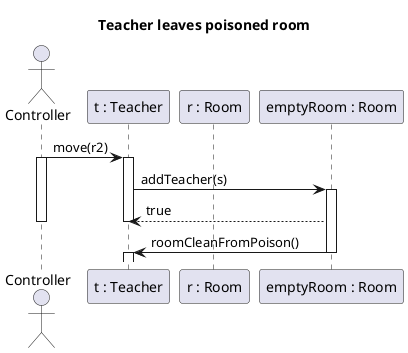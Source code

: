 @startuml teacher_leave_poison
title Teacher leaves poisoned room

actor Controller as c
participant "t : Teacher" as s
participant "r : Room" as r1
participant "emptyRoom : Room" as r2

c -> s : move(r2)
Activate c
Activate s
s -> r2 : addTeacher(s)


Activate r2
r2 --> s : true
Deactivate s
Deactivate c
r2 -> s : roomCleanFromPoison()
Deactivate r2
Activate s
Deactivate s


@enduml